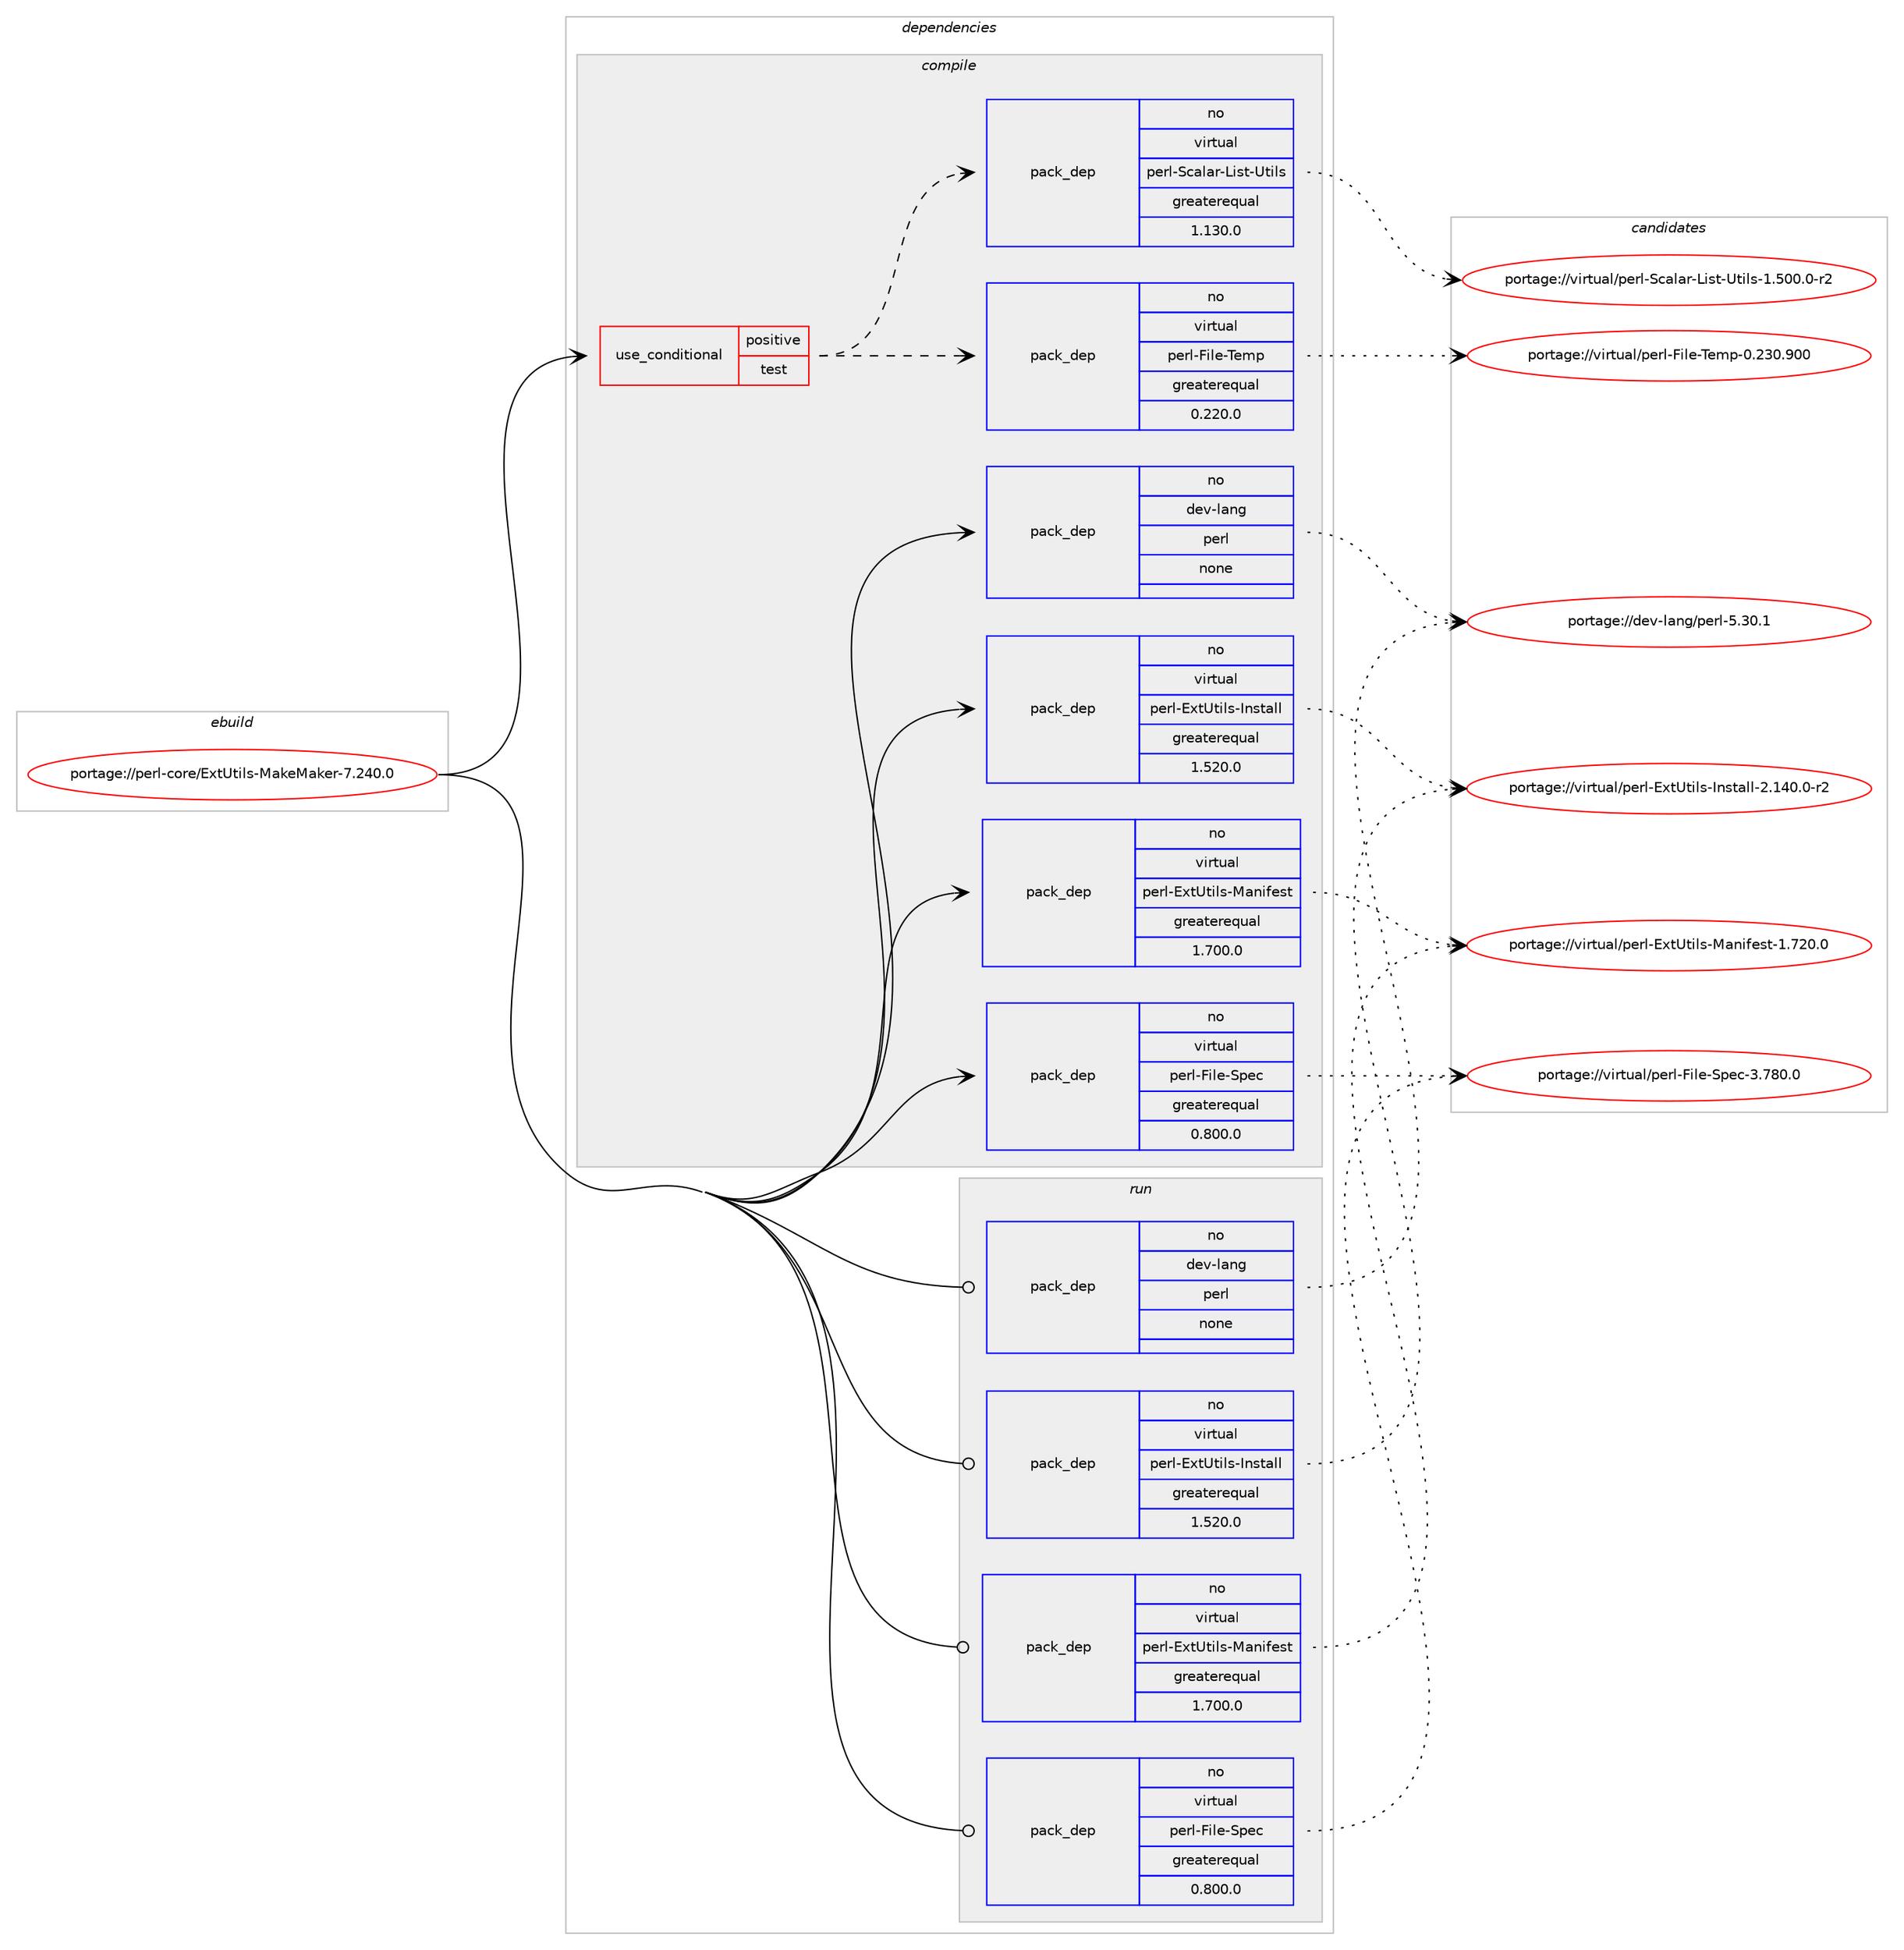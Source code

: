 digraph prolog {

# *************
# Graph options
# *************

newrank=true;
concentrate=true;
compound=true;
graph [rankdir=LR,fontname=Helvetica,fontsize=10,ranksep=1.5];#, ranksep=2.5, nodesep=0.2];
edge  [arrowhead=vee];
node  [fontname=Helvetica,fontsize=10];

# **********
# The ebuild
# **********

subgraph cluster_leftcol {
color=gray;
rank=same;
label=<<i>ebuild</i>>;
id [label="portage://perl-core/ExtUtils-MakeMaker-7.240.0", color=red, width=4, href="../perl-core/ExtUtils-MakeMaker-7.240.0.svg"];
}

# ****************
# The dependencies
# ****************

subgraph cluster_midcol {
color=gray;
label=<<i>dependencies</i>>;
subgraph cluster_compile {
fillcolor="#eeeeee";
style=filled;
label=<<i>compile</i>>;
subgraph cond8108 {
dependency45485 [label=<<TABLE BORDER="0" CELLBORDER="1" CELLSPACING="0" CELLPADDING="4"><TR><TD ROWSPAN="3" CELLPADDING="10">use_conditional</TD></TR><TR><TD>positive</TD></TR><TR><TD>test</TD></TR></TABLE>>, shape=none, color=red];
subgraph pack36404 {
dependency45486 [label=<<TABLE BORDER="0" CELLBORDER="1" CELLSPACING="0" CELLPADDING="4" WIDTH="220"><TR><TD ROWSPAN="6" CELLPADDING="30">pack_dep</TD></TR><TR><TD WIDTH="110">no</TD></TR><TR><TD>virtual</TD></TR><TR><TD>perl-File-Temp</TD></TR><TR><TD>greaterequal</TD></TR><TR><TD>0.220.0</TD></TR></TABLE>>, shape=none, color=blue];
}
dependency45485:e -> dependency45486:w [weight=20,style="dashed",arrowhead="vee"];
subgraph pack36405 {
dependency45487 [label=<<TABLE BORDER="0" CELLBORDER="1" CELLSPACING="0" CELLPADDING="4" WIDTH="220"><TR><TD ROWSPAN="6" CELLPADDING="30">pack_dep</TD></TR><TR><TD WIDTH="110">no</TD></TR><TR><TD>virtual</TD></TR><TR><TD>perl-Scalar-List-Utils</TD></TR><TR><TD>greaterequal</TD></TR><TR><TD>1.130.0</TD></TR></TABLE>>, shape=none, color=blue];
}
dependency45485:e -> dependency45487:w [weight=20,style="dashed",arrowhead="vee"];
}
id:e -> dependency45485:w [weight=20,style="solid",arrowhead="vee"];
subgraph pack36406 {
dependency45488 [label=<<TABLE BORDER="0" CELLBORDER="1" CELLSPACING="0" CELLPADDING="4" WIDTH="220"><TR><TD ROWSPAN="6" CELLPADDING="30">pack_dep</TD></TR><TR><TD WIDTH="110">no</TD></TR><TR><TD>dev-lang</TD></TR><TR><TD>perl</TD></TR><TR><TD>none</TD></TR><TR><TD></TD></TR></TABLE>>, shape=none, color=blue];
}
id:e -> dependency45488:w [weight=20,style="solid",arrowhead="vee"];
subgraph pack36407 {
dependency45489 [label=<<TABLE BORDER="0" CELLBORDER="1" CELLSPACING="0" CELLPADDING="4" WIDTH="220"><TR><TD ROWSPAN="6" CELLPADDING="30">pack_dep</TD></TR><TR><TD WIDTH="110">no</TD></TR><TR><TD>virtual</TD></TR><TR><TD>perl-ExtUtils-Install</TD></TR><TR><TD>greaterequal</TD></TR><TR><TD>1.520.0</TD></TR></TABLE>>, shape=none, color=blue];
}
id:e -> dependency45489:w [weight=20,style="solid",arrowhead="vee"];
subgraph pack36408 {
dependency45490 [label=<<TABLE BORDER="0" CELLBORDER="1" CELLSPACING="0" CELLPADDING="4" WIDTH="220"><TR><TD ROWSPAN="6" CELLPADDING="30">pack_dep</TD></TR><TR><TD WIDTH="110">no</TD></TR><TR><TD>virtual</TD></TR><TR><TD>perl-ExtUtils-Manifest</TD></TR><TR><TD>greaterequal</TD></TR><TR><TD>1.700.0</TD></TR></TABLE>>, shape=none, color=blue];
}
id:e -> dependency45490:w [weight=20,style="solid",arrowhead="vee"];
subgraph pack36409 {
dependency45491 [label=<<TABLE BORDER="0" CELLBORDER="1" CELLSPACING="0" CELLPADDING="4" WIDTH="220"><TR><TD ROWSPAN="6" CELLPADDING="30">pack_dep</TD></TR><TR><TD WIDTH="110">no</TD></TR><TR><TD>virtual</TD></TR><TR><TD>perl-File-Spec</TD></TR><TR><TD>greaterequal</TD></TR><TR><TD>0.800.0</TD></TR></TABLE>>, shape=none, color=blue];
}
id:e -> dependency45491:w [weight=20,style="solid",arrowhead="vee"];
}
subgraph cluster_compileandrun {
fillcolor="#eeeeee";
style=filled;
label=<<i>compile and run</i>>;
}
subgraph cluster_run {
fillcolor="#eeeeee";
style=filled;
label=<<i>run</i>>;
subgraph pack36410 {
dependency45492 [label=<<TABLE BORDER="0" CELLBORDER="1" CELLSPACING="0" CELLPADDING="4" WIDTH="220"><TR><TD ROWSPAN="6" CELLPADDING="30">pack_dep</TD></TR><TR><TD WIDTH="110">no</TD></TR><TR><TD>dev-lang</TD></TR><TR><TD>perl</TD></TR><TR><TD>none</TD></TR><TR><TD></TD></TR></TABLE>>, shape=none, color=blue];
}
id:e -> dependency45492:w [weight=20,style="solid",arrowhead="odot"];
subgraph pack36411 {
dependency45493 [label=<<TABLE BORDER="0" CELLBORDER="1" CELLSPACING="0" CELLPADDING="4" WIDTH="220"><TR><TD ROWSPAN="6" CELLPADDING="30">pack_dep</TD></TR><TR><TD WIDTH="110">no</TD></TR><TR><TD>virtual</TD></TR><TR><TD>perl-ExtUtils-Install</TD></TR><TR><TD>greaterequal</TD></TR><TR><TD>1.520.0</TD></TR></TABLE>>, shape=none, color=blue];
}
id:e -> dependency45493:w [weight=20,style="solid",arrowhead="odot"];
subgraph pack36412 {
dependency45494 [label=<<TABLE BORDER="0" CELLBORDER="1" CELLSPACING="0" CELLPADDING="4" WIDTH="220"><TR><TD ROWSPAN="6" CELLPADDING="30">pack_dep</TD></TR><TR><TD WIDTH="110">no</TD></TR><TR><TD>virtual</TD></TR><TR><TD>perl-ExtUtils-Manifest</TD></TR><TR><TD>greaterequal</TD></TR><TR><TD>1.700.0</TD></TR></TABLE>>, shape=none, color=blue];
}
id:e -> dependency45494:w [weight=20,style="solid",arrowhead="odot"];
subgraph pack36413 {
dependency45495 [label=<<TABLE BORDER="0" CELLBORDER="1" CELLSPACING="0" CELLPADDING="4" WIDTH="220"><TR><TD ROWSPAN="6" CELLPADDING="30">pack_dep</TD></TR><TR><TD WIDTH="110">no</TD></TR><TR><TD>virtual</TD></TR><TR><TD>perl-File-Spec</TD></TR><TR><TD>greaterequal</TD></TR><TR><TD>0.800.0</TD></TR></TABLE>>, shape=none, color=blue];
}
id:e -> dependency45495:w [weight=20,style="solid",arrowhead="odot"];
}
}

# **************
# The candidates
# **************

subgraph cluster_choices {
rank=same;
color=gray;
label=<<i>candidates</i>>;

subgraph choice36404 {
color=black;
nodesep=1;
choice11810511411611797108471121011141084570105108101458410110911245484650514846574848 [label="portage://virtual/perl-File-Temp-0.230.900", color=red, width=4,href="../virtual/perl-File-Temp-0.230.900.svg"];
dependency45486:e -> choice11810511411611797108471121011141084570105108101458410110911245484650514846574848:w [style=dotted,weight="100"];
}
subgraph choice36405 {
color=black;
nodesep=1;
choice118105114116117971084711210111410845839997108971144576105115116458511610510811545494653484846484511450 [label="portage://virtual/perl-Scalar-List-Utils-1.500.0-r2", color=red, width=4,href="../virtual/perl-Scalar-List-Utils-1.500.0-r2.svg"];
dependency45487:e -> choice118105114116117971084711210111410845839997108971144576105115116458511610510811545494653484846484511450:w [style=dotted,weight="100"];
}
subgraph choice36406 {
color=black;
nodesep=1;
choice10010111845108971101034711210111410845534651484649 [label="portage://dev-lang/perl-5.30.1", color=red, width=4,href="../dev-lang/perl-5.30.1.svg"];
dependency45488:e -> choice10010111845108971101034711210111410845534651484649:w [style=dotted,weight="100"];
}
subgraph choice36407 {
color=black;
nodesep=1;
choice118105114116117971084711210111410845691201168511610510811545731101151169710810845504649524846484511450 [label="portage://virtual/perl-ExtUtils-Install-2.140.0-r2", color=red, width=4,href="../virtual/perl-ExtUtils-Install-2.140.0-r2.svg"];
dependency45489:e -> choice118105114116117971084711210111410845691201168511610510811545731101151169710810845504649524846484511450:w [style=dotted,weight="100"];
}
subgraph choice36408 {
color=black;
nodesep=1;
choice11810511411611797108471121011141084569120116851161051081154577971101051021011151164549465550484648 [label="portage://virtual/perl-ExtUtils-Manifest-1.720.0", color=red, width=4,href="../virtual/perl-ExtUtils-Manifest-1.720.0.svg"];
dependency45490:e -> choice11810511411611797108471121011141084569120116851161051081154577971101051021011151164549465550484648:w [style=dotted,weight="100"];
}
subgraph choice36409 {
color=black;
nodesep=1;
choice118105114116117971084711210111410845701051081014583112101994551465556484648 [label="portage://virtual/perl-File-Spec-3.780.0", color=red, width=4,href="../virtual/perl-File-Spec-3.780.0.svg"];
dependency45491:e -> choice118105114116117971084711210111410845701051081014583112101994551465556484648:w [style=dotted,weight="100"];
}
subgraph choice36410 {
color=black;
nodesep=1;
choice10010111845108971101034711210111410845534651484649 [label="portage://dev-lang/perl-5.30.1", color=red, width=4,href="../dev-lang/perl-5.30.1.svg"];
dependency45492:e -> choice10010111845108971101034711210111410845534651484649:w [style=dotted,weight="100"];
}
subgraph choice36411 {
color=black;
nodesep=1;
choice118105114116117971084711210111410845691201168511610510811545731101151169710810845504649524846484511450 [label="portage://virtual/perl-ExtUtils-Install-2.140.0-r2", color=red, width=4,href="../virtual/perl-ExtUtils-Install-2.140.0-r2.svg"];
dependency45493:e -> choice118105114116117971084711210111410845691201168511610510811545731101151169710810845504649524846484511450:w [style=dotted,weight="100"];
}
subgraph choice36412 {
color=black;
nodesep=1;
choice11810511411611797108471121011141084569120116851161051081154577971101051021011151164549465550484648 [label="portage://virtual/perl-ExtUtils-Manifest-1.720.0", color=red, width=4,href="../virtual/perl-ExtUtils-Manifest-1.720.0.svg"];
dependency45494:e -> choice11810511411611797108471121011141084569120116851161051081154577971101051021011151164549465550484648:w [style=dotted,weight="100"];
}
subgraph choice36413 {
color=black;
nodesep=1;
choice118105114116117971084711210111410845701051081014583112101994551465556484648 [label="portage://virtual/perl-File-Spec-3.780.0", color=red, width=4,href="../virtual/perl-File-Spec-3.780.0.svg"];
dependency45495:e -> choice118105114116117971084711210111410845701051081014583112101994551465556484648:w [style=dotted,weight="100"];
}
}

}
